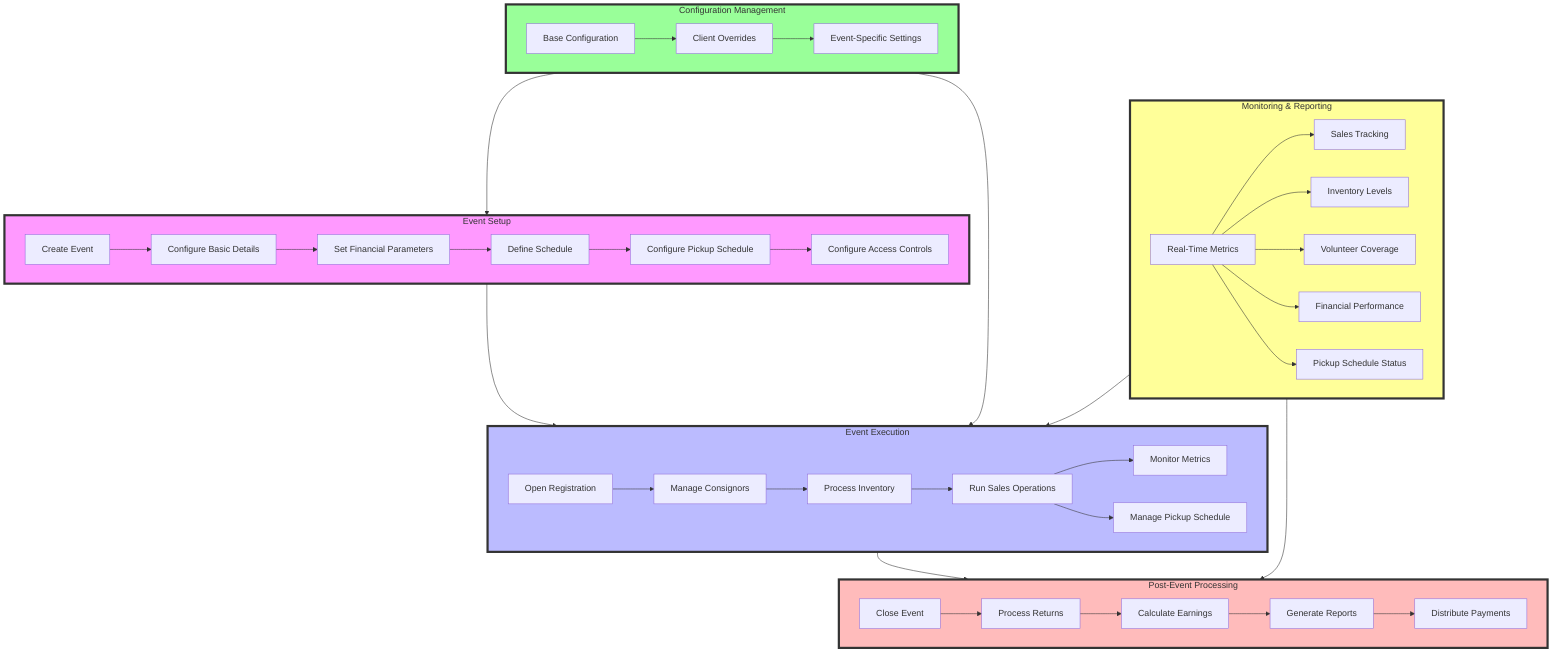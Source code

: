flowchart TD
    subgraph Setup[Event Setup]
        A1[Create Event] --> A2[Configure Basic Details]
        A2 --> A3[Set Financial Parameters]
        A3 --> A4[Define Schedule]
        A4 --> A5[Configure Pickup Schedule]
        A5 --> A6[Configure Access Controls]
    end

    subgraph Execution[Event Execution]
        B1[Open Registration] --> B2[Manage Consignors]
        B2 --> B3[Process Inventory]
        B3 --> B4[Run Sales Operations]
        B4 --> B5[Monitor Metrics]
        B4 --> B6[Manage Pickup Schedule]
    end

    subgraph PostEvent[Post-Event Processing]
        C1[Close Event] --> C2[Process Returns]
        C2 --> C3[Calculate Earnings]
        C3 --> C4[Generate Reports]
        C4 --> C5[Distribute Payments]
    end

    subgraph Configuration[Configuration Management]
        D1[Base Configuration] --> D2[Client Overrides]
        D2 --> D3[Event-Specific Settings]
    end

    subgraph Monitoring[Monitoring & Reporting]
        E1[Real-Time Metrics] --> E2[Sales Tracking]
        E1 --> E3[Inventory Levels]
        E1 --> E4[Volunteer Coverage]
        E1 --> E5[Financial Performance]
        E1 --> E6[Pickup Schedule Status]
    end

    Setup --> Execution
    Execution --> PostEvent
    Configuration --> Setup
    Configuration --> Execution
    Monitoring --> Execution
    Monitoring --> PostEvent

    style Setup fill:#f9f,stroke:#333,stroke-width:4px
    style Execution fill:#bbf,stroke:#333,stroke-width:4px
    style PostEvent fill:#fbb,stroke:#333,stroke-width:4px
    style Configuration fill:#9f9,stroke:#333,stroke-width:4px
    style Monitoring fill:#ff9,stroke:#333,stroke-width:4px